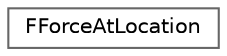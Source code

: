 digraph "类继承关系图"
{
 // INTERACTIVE_SVG=YES
 // LATEX_PDF_SIZE
  bgcolor="transparent";
  edge [fontname=Helvetica,fontsize=10,labelfontname=Helvetica,labelfontsize=10];
  node [fontname=Helvetica,fontsize=10,shape=box,height=0.2,width=0.4];
  rankdir="LR";
  Node0 [id="Node000000",label="FForceAtLocation",height=0.2,width=0.4,color="grey40", fillcolor="white", style="filled",URL="$d6/daf/structFForceAtLocation.html",tooltip=" "];
}

